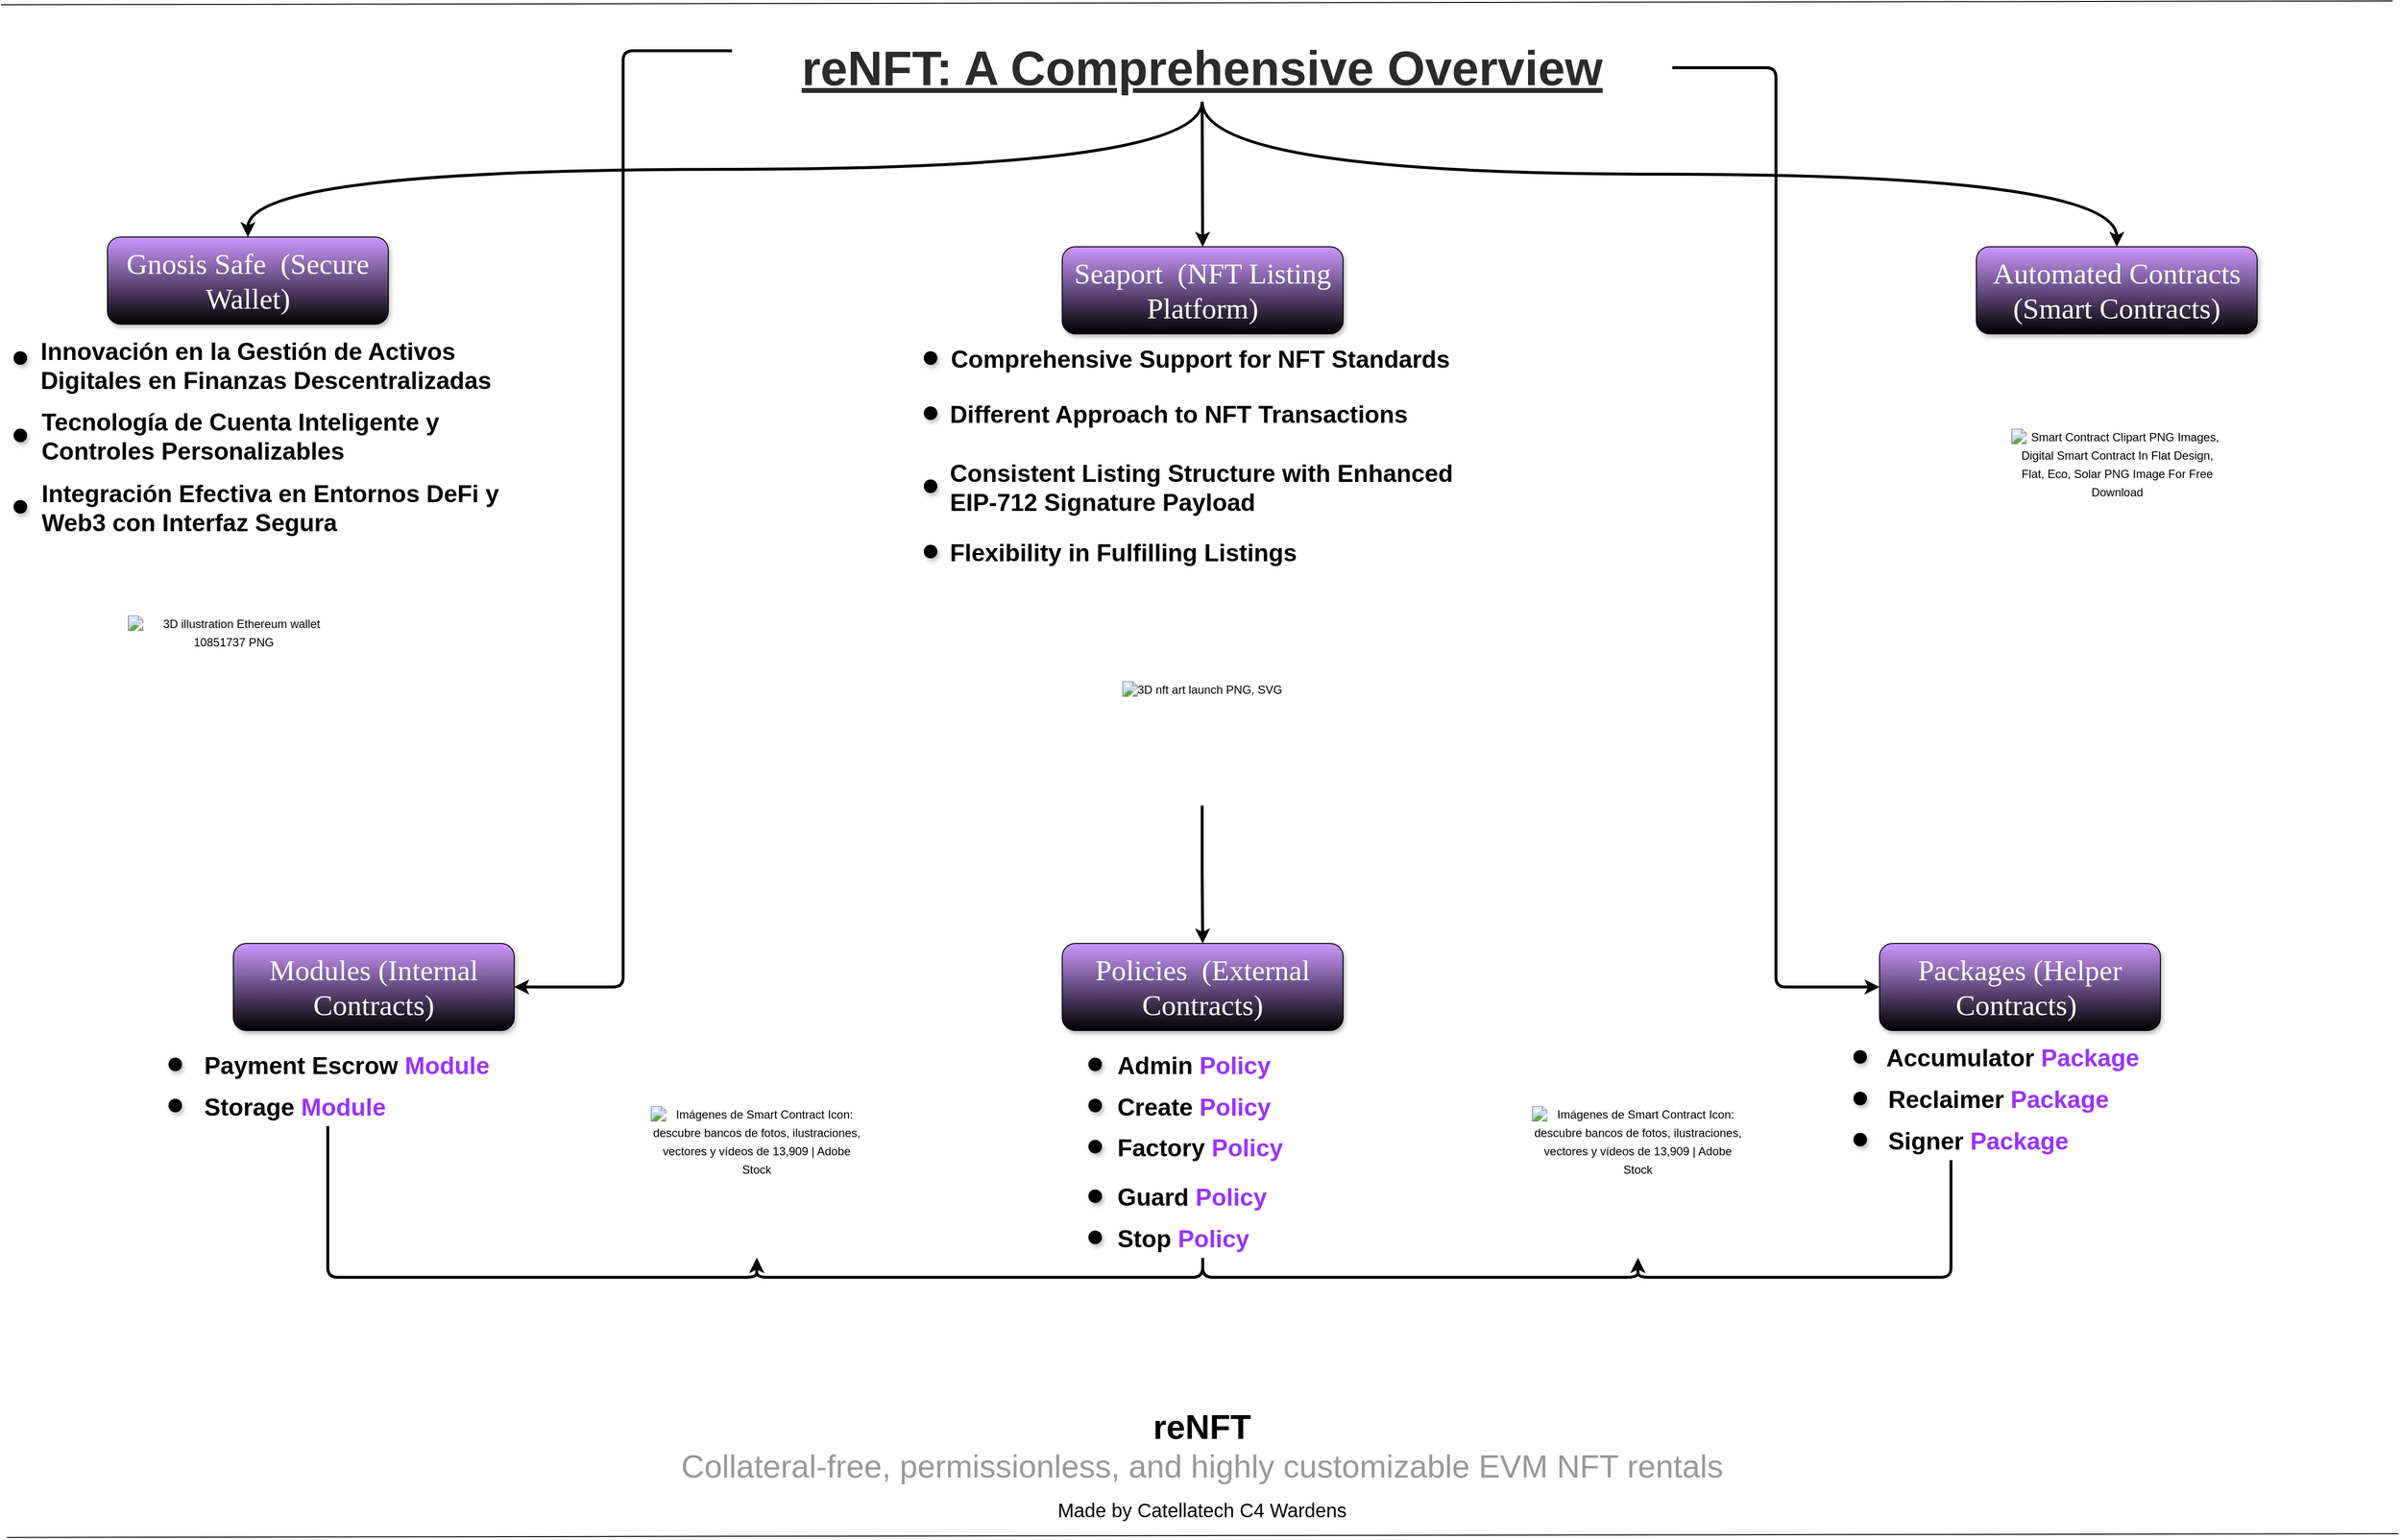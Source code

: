 <mxfile version="22.1.18" type="github">
  <diagram name="Página-1" id="T51k41MZGoIPOJ7VWiH2">
    <mxGraphModel dx="2647" dy="1447" grid="1" gridSize="10" guides="1" tooltips="1" connect="1" arrows="1" fold="1" page="1" pageScale="1" pageWidth="827" pageHeight="1169" math="0" shadow="0">
      <root>
        <mxCell id="0" />
        <mxCell id="1" parent="0" />
        <mxCell id="WbwlSFrgMBep1RVpoRQw-46" style="edgeStyle=orthogonalEdgeStyle;orthogonalLoop=1;jettySize=auto;html=1;exitX=0.5;exitY=1;exitDx=0;exitDy=0;entryX=0.5;entryY=0;entryDx=0;entryDy=0;strokeWidth=3;curved=1;" edge="1" parent="1" source="WbwlSFrgMBep1RVpoRQw-51" target="WbwlSFrgMBep1RVpoRQw-58">
          <mxGeometry relative="1" as="geometry">
            <Array as="points">
              <mxPoint x="1241" y="230" />
              <mxPoint x="255" y="230" />
            </Array>
          </mxGeometry>
        </mxCell>
        <mxCell id="WbwlSFrgMBep1RVpoRQw-47" style="edgeStyle=orthogonalEdgeStyle;shape=connector;curved=1;rounded=1;orthogonalLoop=1;jettySize=auto;html=1;exitX=0.5;exitY=1;exitDx=0;exitDy=0;entryX=0.5;entryY=0;entryDx=0;entryDy=0;labelBackgroundColor=default;strokeColor=default;strokeWidth=3;align=center;verticalAlign=middle;fontFamily=Helvetica;fontSize=11;fontColor=default;endArrow=classic;" edge="1" parent="1" source="WbwlSFrgMBep1RVpoRQw-51" target="WbwlSFrgMBep1RVpoRQw-59">
          <mxGeometry relative="1" as="geometry" />
        </mxCell>
        <mxCell id="WbwlSFrgMBep1RVpoRQw-48" style="edgeStyle=orthogonalEdgeStyle;shape=connector;curved=1;rounded=1;orthogonalLoop=1;jettySize=auto;html=1;exitX=0.5;exitY=1;exitDx=0;exitDy=0;entryX=0.5;entryY=0;entryDx=0;entryDy=0;labelBackgroundColor=default;strokeColor=default;strokeWidth=3;align=center;verticalAlign=middle;fontFamily=Helvetica;fontSize=11;fontColor=default;endArrow=classic;" edge="1" parent="1" source="WbwlSFrgMBep1RVpoRQw-51" target="WbwlSFrgMBep1RVpoRQw-60">
          <mxGeometry relative="1" as="geometry" />
        </mxCell>
        <mxCell id="WbwlSFrgMBep1RVpoRQw-200" style="edgeStyle=orthogonalEdgeStyle;rounded=1;orthogonalLoop=1;jettySize=auto;html=1;exitX=0;exitY=0.25;exitDx=0;exitDy=0;entryX=1;entryY=0.5;entryDx=0;entryDy=0;curved=0;strokeWidth=3;" edge="1" parent="1" source="WbwlSFrgMBep1RVpoRQw-51" target="WbwlSFrgMBep1RVpoRQw-63">
          <mxGeometry relative="1" as="geometry" />
        </mxCell>
        <mxCell id="WbwlSFrgMBep1RVpoRQw-201" style="edgeStyle=orthogonalEdgeStyle;rounded=1;orthogonalLoop=1;jettySize=auto;html=1;exitX=1;exitY=0.5;exitDx=0;exitDy=0;entryX=0;entryY=0.5;entryDx=0;entryDy=0;strokeWidth=3;" edge="1" parent="1" source="WbwlSFrgMBep1RVpoRQw-51" target="WbwlSFrgMBep1RVpoRQw-62">
          <mxGeometry relative="1" as="geometry" />
        </mxCell>
        <mxCell id="WbwlSFrgMBep1RVpoRQw-51" value="&lt;font style=&quot;&quot;&gt;&lt;font size=&quot;1&quot; style=&quot;&quot;&gt;&lt;b style=&quot;&quot;&gt;&lt;u style=&quot;font-size: 50px;&quot;&gt;reNFT: A Comprehensive Overview&lt;/u&gt;&lt;/b&gt;&lt;/font&gt;&lt;br&gt;&lt;/font&gt;" style="text;html=1;strokeColor=none;fillColor=none;align=center;verticalAlign=middle;whiteSpace=wrap;rounded=0;fontColor=#2B2B2B;" vertex="1" parent="1">
          <mxGeometry x="755" y="90" width="971" height="70" as="geometry" />
        </mxCell>
        <mxCell id="WbwlSFrgMBep1RVpoRQw-54" value="" style="endArrow=none;html=1;rounded=0;" edge="1" parent="1">
          <mxGeometry relative="1" as="geometry">
            <mxPoint y="59.87" as="sourcePoint" />
            <mxPoint x="2470" y="56" as="targetPoint" />
          </mxGeometry>
        </mxCell>
        <mxCell id="WbwlSFrgMBep1RVpoRQw-55" value="" style="resizable=0;html=1;whiteSpace=wrap;align=right;verticalAlign=bottom;" connectable="0" vertex="1" parent="WbwlSFrgMBep1RVpoRQw-54">
          <mxGeometry x="1" relative="1" as="geometry" />
        </mxCell>
        <mxCell id="WbwlSFrgMBep1RVpoRQw-56" value="" style="endArrow=none;html=1;rounded=0;" edge="1" parent="1">
          <mxGeometry relative="1" as="geometry">
            <mxPoint x="6" y="1643.87" as="sourcePoint" />
            <mxPoint x="2476" y="1640" as="targetPoint" />
          </mxGeometry>
        </mxCell>
        <mxCell id="WbwlSFrgMBep1RVpoRQw-57" value="" style="resizable=0;html=1;whiteSpace=wrap;align=right;verticalAlign=bottom;" connectable="0" vertex="1" parent="WbwlSFrgMBep1RVpoRQw-56">
          <mxGeometry x="1" relative="1" as="geometry" />
        </mxCell>
        <mxCell id="WbwlSFrgMBep1RVpoRQw-58" value="&lt;div style=&quot;&quot;&gt;&lt;font style=&quot;font-size: 30px;&quot; face=&quot;Tahoma&quot; color=&quot;#ffffff&quot;&gt;Gnosis Safe&amp;nbsp; (Secure Wallet)&lt;/font&gt;&lt;br&gt;&lt;/div&gt;" style="rounded=1;whiteSpace=wrap;html=1;fontFamily=Helvetica;fontSize=11;fillColor=#CC99FF;align=center;strokeWidth=1;strokeColor=default;gradientColor=#000000;glass=0;shadow=1;" vertex="1" parent="1">
          <mxGeometry x="110" y="300" width="290" height="90" as="geometry" />
        </mxCell>
        <mxCell id="WbwlSFrgMBep1RVpoRQw-59" value="&lt;div style=&quot;&quot;&gt;&lt;font style=&quot;font-size: 30px;&quot; face=&quot;Tahoma&quot; color=&quot;#ffffff&quot;&gt;Seaport&amp;nbsp; (NFT Listing Platform)&lt;/font&gt;&lt;br&gt;&lt;/div&gt;" style="rounded=1;whiteSpace=wrap;html=1;fontFamily=Helvetica;fontSize=11;fillColor=#CC99FF;align=center;strokeWidth=1;strokeColor=default;gradientColor=#000000;glass=0;shadow=1;" vertex="1" parent="1">
          <mxGeometry x="1096" y="310" width="290" height="90" as="geometry" />
        </mxCell>
        <mxCell id="WbwlSFrgMBep1RVpoRQw-60" value="&lt;div style=&quot;font-size: 30px;&quot;&gt;&lt;font color=&quot;#ffffff&quot; face=&quot;Tahoma&quot;&gt;Automated Contracts&lt;span style=&quot;text-align: left;&quot;&gt;&lt;br&gt;&lt;/span&gt;&lt;span style=&quot;text-align: left;&quot;&gt;(Smart Contracts) &lt;/span&gt;&lt;/font&gt;&lt;br&gt;&lt;/div&gt;" style="rounded=1;whiteSpace=wrap;html=1;fontFamily=Helvetica;fontSize=11;fillColor=#CC99FF;align=center;strokeWidth=1;strokeColor=default;gradientColor=#000000;glass=0;shadow=1;" vertex="1" parent="1">
          <mxGeometry x="2040" y="310" width="290" height="90" as="geometry" />
        </mxCell>
        <mxCell id="WbwlSFrgMBep1RVpoRQw-61" value="&lt;div style=&quot;&quot;&gt;&lt;span style=&quot;border-color: var(--border-color); text-align: left;&quot;&gt;&lt;font color=&quot;#ffffff&quot; face=&quot;Tahoma&quot; style=&quot;font-size: 30px;&quot;&gt;Policies&amp;nbsp; (External Contracts)&lt;/font&gt;&lt;/span&gt;&lt;br&gt;&lt;/div&gt;" style="rounded=1;whiteSpace=wrap;html=1;fontFamily=Helvetica;fontSize=11;fillColor=#CC99FF;align=center;strokeWidth=1;strokeColor=default;gradientColor=#000000;glass=0;shadow=1;" vertex="1" parent="1">
          <mxGeometry x="1096" y="1030" width="290" height="90" as="geometry" />
        </mxCell>
        <mxCell id="WbwlSFrgMBep1RVpoRQw-62" value="&lt;div style=&quot;&quot;&gt;&lt;font style=&quot;font-size: 30px;&quot; face=&quot;Tahoma&quot; color=&quot;#ffffff&quot;&gt;Packages (Helper Contracts)&amp;nbsp;&lt;/font&gt;&lt;br&gt;&lt;/div&gt;" style="rounded=1;whiteSpace=wrap;html=1;fontFamily=Helvetica;fontSize=11;fillColor=#CC99FF;align=center;strokeWidth=1;strokeColor=default;gradientColor=#000000;glass=0;shadow=1;" vertex="1" parent="1">
          <mxGeometry x="1940" y="1030" width="290" height="90" as="geometry" />
        </mxCell>
        <mxCell id="WbwlSFrgMBep1RVpoRQw-63" value="&lt;div style=&quot;&quot;&gt;&lt;font style=&quot;font-size: 30px;&quot; face=&quot;Tahoma&quot; color=&quot;#ffffff&quot;&gt;Modules (Internal Contracts)&lt;/font&gt;&lt;br&gt;&lt;/div&gt;" style="rounded=1;whiteSpace=wrap;html=1;fontFamily=Helvetica;fontSize=11;fillColor=#CC99FF;align=center;strokeWidth=1;strokeColor=default;gradientColor=#000000;glass=0;shadow=1;" vertex="1" parent="1">
          <mxGeometry x="240" y="1030" width="290" height="90" as="geometry" />
        </mxCell>
        <mxCell id="WbwlSFrgMBep1RVpoRQw-64" value="&lt;div style=&quot;text-align: left;&quot;&gt;&lt;b style=&quot;font-size: 25px; background-color: initial;&quot;&gt;Innovación en la Gestión de Activos Digitales en Finanzas Descentralizadas&lt;/b&gt;&lt;/div&gt;" style="text;html=1;strokeColor=none;fillColor=none;align=center;verticalAlign=middle;whiteSpace=wrap;rounded=0;fontSize=11;fontFamily=Helvetica;fontColor=default;" vertex="1" parent="1">
          <mxGeometry x="40" y="407" width="525" height="50" as="geometry" />
        </mxCell>
        <mxCell id="WbwlSFrgMBep1RVpoRQw-65" value="" style="shape=waypoint;sketch=0;fillStyle=solid;size=6;pointerEvents=1;points=[];fillColor=none;resizable=0;rotatable=0;perimeter=centerPerimeter;snapToPoint=1;rounded=1;shadow=1;glass=0;strokeColor=default;strokeWidth=5;align=center;verticalAlign=middle;fontFamily=Helvetica;fontSize=11;fontColor=default;html=1;" vertex="1" parent="1">
          <mxGeometry x="10" y="415" width="20" height="20" as="geometry" />
        </mxCell>
        <mxCell id="WbwlSFrgMBep1RVpoRQw-66" value="" style="shape=waypoint;sketch=0;fillStyle=solid;size=6;pointerEvents=1;points=[];fillColor=none;resizable=0;rotatable=0;perimeter=centerPerimeter;snapToPoint=1;rounded=1;shadow=1;glass=0;strokeColor=default;strokeWidth=5;align=center;verticalAlign=middle;fontFamily=Helvetica;fontSize=11;fontColor=default;html=1;" vertex="1" parent="1">
          <mxGeometry x="10" y="495" width="20" height="20" as="geometry" />
        </mxCell>
        <mxCell id="WbwlSFrgMBep1RVpoRQw-67" value="" style="shape=waypoint;sketch=0;fillStyle=solid;size=6;pointerEvents=1;points=[];fillColor=none;resizable=0;rotatable=0;perimeter=centerPerimeter;snapToPoint=1;rounded=1;shadow=1;glass=0;strokeColor=default;strokeWidth=5;align=center;verticalAlign=middle;fontFamily=Helvetica;fontSize=11;fontColor=default;html=1;" vertex="1" parent="1">
          <mxGeometry x="10" y="568.75" width="20" height="20" as="geometry" />
        </mxCell>
        <mxCell id="WbwlSFrgMBep1RVpoRQw-68" value="&lt;div style=&quot;&quot;&gt;&lt;font style=&quot;font-size: 25px;&quot;&gt;&lt;b&gt;Tecnología de Cuenta Inteligente y Controles Personalizables&lt;/b&gt;&lt;/font&gt;&lt;br&gt;&lt;/div&gt;" style="text;html=1;strokeColor=none;fillColor=none;align=left;verticalAlign=middle;whiteSpace=wrap;rounded=0;fontSize=11;fontFamily=Helvetica;fontColor=default;" vertex="1" parent="1">
          <mxGeometry x="40" y="480" width="525" height="50" as="geometry" />
        </mxCell>
        <mxCell id="WbwlSFrgMBep1RVpoRQw-69" value="&lt;div style=&quot;&quot;&gt;&lt;div style=&quot;line-height: 19px;&quot;&gt;&lt;img alt=&quot;3D illustration Ethereum wallet 10851737 PNG&quot; src=&quot;https://encrypted-tbn0.gstatic.com/images?q=tbn:ANd9GcQn6X7U2fUekvk4ghI_S3LLGMRdbtXGZBnZSg&amp;amp;usqp=CAU&quot;&gt;&lt;br&gt;&lt;/div&gt;&lt;/div&gt;" style="text;html=1;strokeColor=none;fillColor=none;align=center;verticalAlign=middle;whiteSpace=wrap;rounded=0;" vertex="1" parent="1">
          <mxGeometry x="130" y="588.75" width="221" height="240" as="geometry" />
        </mxCell>
        <mxCell id="WbwlSFrgMBep1RVpoRQw-70" value="&lt;div style=&quot;&quot;&gt;&lt;font style=&quot;font-size: 25px;&quot;&gt;&lt;b&gt;Integración Efectiva en Entornos DeFi y Web3 con Interfaz Segura&lt;/b&gt;&lt;/font&gt;&lt;br&gt;&lt;/div&gt;" style="text;html=1;strokeColor=none;fillColor=none;align=left;verticalAlign=middle;whiteSpace=wrap;rounded=0;fontSize=11;fontFamily=Helvetica;fontColor=default;" vertex="1" parent="1">
          <mxGeometry x="40" y="542.5" width="530" height="72.5" as="geometry" />
        </mxCell>
        <mxCell id="WbwlSFrgMBep1RVpoRQw-71" value="" style="shape=waypoint;sketch=0;fillStyle=solid;size=6;pointerEvents=1;points=[];fillColor=none;resizable=0;rotatable=0;perimeter=centerPerimeter;snapToPoint=1;rounded=1;shadow=1;glass=0;strokeColor=default;strokeWidth=5;align=center;verticalAlign=middle;fontFamily=Helvetica;fontSize=11;fontColor=default;html=1;" vertex="1" parent="1">
          <mxGeometry x="950" y="415" width="20" height="20" as="geometry" />
        </mxCell>
        <mxCell id="WbwlSFrgMBep1RVpoRQw-72" value="" style="shape=waypoint;sketch=0;fillStyle=solid;size=6;pointerEvents=1;points=[];fillColor=none;resizable=0;rotatable=0;perimeter=centerPerimeter;snapToPoint=1;rounded=1;shadow=1;glass=0;strokeColor=default;strokeWidth=5;align=center;verticalAlign=middle;fontFamily=Helvetica;fontSize=11;fontColor=default;html=1;" vertex="1" parent="1">
          <mxGeometry x="950" y="472" width="20" height="20" as="geometry" />
        </mxCell>
        <mxCell id="WbwlSFrgMBep1RVpoRQw-73" value="" style="shape=waypoint;sketch=0;fillStyle=solid;size=6;pointerEvents=1;points=[];fillColor=none;resizable=0;rotatable=0;perimeter=centerPerimeter;snapToPoint=1;rounded=1;shadow=1;glass=0;strokeColor=default;strokeWidth=5;align=center;verticalAlign=middle;fontFamily=Helvetica;fontSize=11;fontColor=default;html=1;" vertex="1" parent="1">
          <mxGeometry x="950" y="547.5" width="20" height="20" as="geometry" />
        </mxCell>
        <mxCell id="WbwlSFrgMBep1RVpoRQw-74" value="" style="shape=waypoint;sketch=0;fillStyle=solid;size=6;pointerEvents=1;points=[];fillColor=none;resizable=0;rotatable=0;perimeter=centerPerimeter;snapToPoint=1;rounded=1;shadow=1;glass=0;strokeColor=default;strokeWidth=5;align=center;verticalAlign=middle;fontFamily=Helvetica;fontSize=11;fontColor=default;html=1;" vertex="1" parent="1">
          <mxGeometry x="950" y="615" width="20" height="20" as="geometry" />
        </mxCell>
        <mxCell id="WbwlSFrgMBep1RVpoRQw-75" value="&lt;b&gt;&lt;font style=&quot;font-size: 25px;&quot;&gt;Comprehensive Support for NFT Standards&lt;/font&gt;&lt;/b&gt;" style="text;html=1;strokeColor=none;fillColor=none;align=left;verticalAlign=middle;whiteSpace=wrap;rounded=0;fontSize=11;fontFamily=Helvetica;fontColor=default;" vertex="1" parent="1">
          <mxGeometry x="978.5" y="400" width="525" height="50" as="geometry" />
        </mxCell>
        <mxCell id="WbwlSFrgMBep1RVpoRQw-76" value="&lt;font style=&quot;font-size: 25px;&quot;&gt;&lt;b&gt;Different Approach to NFT Transactions&lt;/b&gt;&lt;/font&gt;" style="text;html=1;strokeColor=none;fillColor=none;align=left;verticalAlign=middle;whiteSpace=wrap;rounded=0;fontSize=11;fontFamily=Helvetica;fontColor=default;" vertex="1" parent="1">
          <mxGeometry x="978" y="457" width="525" height="50" as="geometry" />
        </mxCell>
        <mxCell id="WbwlSFrgMBep1RVpoRQw-77" value="&lt;b&gt;&lt;font style=&quot;font-size: 25px;&quot;&gt;Consistent Listing Structure with Enhanced EIP-712 Signature Payload&lt;/font&gt;&lt;/b&gt;" style="text;html=1;strokeColor=none;fillColor=none;align=left;verticalAlign=middle;whiteSpace=wrap;rounded=0;fontSize=11;fontFamily=Helvetica;fontColor=default;" vertex="1" parent="1">
          <mxGeometry x="978" y="532.5" width="525" height="50" as="geometry" />
        </mxCell>
        <mxCell id="WbwlSFrgMBep1RVpoRQw-78" style="edgeStyle=orthogonalEdgeStyle;shape=connector;rounded=0;orthogonalLoop=1;jettySize=auto;html=1;exitX=0.5;exitY=1;exitDx=0;exitDy=0;entryX=0.5;entryY=0;entryDx=0;entryDy=0;labelBackgroundColor=default;strokeColor=default;strokeWidth=3;align=center;verticalAlign=middle;fontFamily=Helvetica;fontSize=11;fontColor=default;endArrow=classic;" edge="1" parent="1" source="WbwlSFrgMBep1RVpoRQw-79" target="WbwlSFrgMBep1RVpoRQw-61">
          <mxGeometry relative="1" as="geometry" />
        </mxCell>
        <mxCell id="WbwlSFrgMBep1RVpoRQw-79" value="&lt;div style=&quot;&quot;&gt;&lt;div style=&quot;line-height: 19px;&quot;&gt;&lt;img alt=&quot;3D nft art launch PNG, SVG&quot; src=&quot;https://encrypted-tbn0.gstatic.com/images?q=tbn:ANd9GcRn-ncWvFXmiXZ5styPY0xUwzbu82shSV081w&amp;amp;usqp=CAU&quot;&gt;&lt;br&gt;&lt;/div&gt;&lt;/div&gt;" style="text;html=1;strokeColor=none;fillColor=none;align=center;verticalAlign=middle;whiteSpace=wrap;rounded=0;" vertex="1" parent="1">
          <mxGeometry x="1130" y="647.5" width="221" height="240" as="geometry" />
        </mxCell>
        <mxCell id="WbwlSFrgMBep1RVpoRQw-80" value="&lt;b&gt;&lt;font style=&quot;font-size: 25px;&quot;&gt;Flexibility in Fulfilling Listings&lt;/font&gt;&lt;/b&gt;" style="text;html=1;strokeColor=none;fillColor=none;align=left;verticalAlign=middle;whiteSpace=wrap;rounded=0;fontSize=11;fontFamily=Helvetica;fontColor=default;" vertex="1" parent="1">
          <mxGeometry x="978" y="600" width="525" height="50" as="geometry" />
        </mxCell>
        <mxCell id="WbwlSFrgMBep1RVpoRQw-85" value="&lt;div style=&quot;&quot;&gt;&lt;div style=&quot;line-height: 19px;&quot;&gt;&lt;img alt=&quot;Smart Contract Clipart PNG Images, Digital Smart Contract In Flat Design,  Flat, Eco, Solar PNG Image For Free Download&quot; src=&quot;https://encrypted-tbn0.gstatic.com/images?q=tbn:ANd9GcR65o0BaacxVA8BczkT9Z9HTfWce2h6n9jLdDcgcIjETOwzPluj2E5ZezdFARRaqru8GIA&amp;amp;usqp=CAU&quot;&gt;&lt;br&gt;&lt;/div&gt;&lt;/div&gt;" style="text;html=1;strokeColor=none;fillColor=none;align=center;verticalAlign=middle;whiteSpace=wrap;rounded=0;" vertex="1" parent="1">
          <mxGeometry x="2074.5" y="415" width="221" height="240" as="geometry" />
        </mxCell>
        <mxCell id="WbwlSFrgMBep1RVpoRQw-91" value="&lt;div style=&quot;&quot;&gt;&lt;div style=&quot;line-height: 19px;&quot;&gt;&lt;img alt=&quot;Imágenes de Smart Contract Icon: descubre bancos de fotos, ilustraciones,  vectores y vídeos de 13,909 | Adobe Stock&quot; src=&quot;https://encrypted-tbn0.gstatic.com/images?q=tbn:ANd9GcTvEzhXLrvOiLoddyU_d-CTYgzG47nL2HXWgOddYIFZYORrY4v956HRCjWUjBbUPvUUFbY&amp;amp;usqp=CAU&quot;&gt;&lt;br&gt;&lt;/div&gt;&lt;/div&gt;" style="text;html=1;strokeColor=none;fillColor=none;align=center;verticalAlign=middle;whiteSpace=wrap;rounded=0;" vertex="1" parent="1">
          <mxGeometry x="670" y="1115" width="221" height="240" as="geometry" />
        </mxCell>
        <mxCell id="WbwlSFrgMBep1RVpoRQw-107" value="&lt;font style=&quot;font-size: 35px;&quot;&gt;&lt;br&gt;&lt;/font&gt;&lt;h1 style=&quot;background-image: none; background-position: initial; background-size: initial; background-repeat: initial; background-attachment: initial; background-origin: initial; background-clip: initial; border: none; box-sizing: border-box; font-style: normal; margin: 0.25em 0px 0.25rem; padding: 0px; vertical-align: baseline; font-family: &amp;quot;Satoshi Variable&amp;quot;, sans-serif; font-weight: 700; line-height: 100%; font-variant-ligatures: normal; font-variant-caps: normal; letter-spacing: normal; orphans: 2; text-indent: 0px; text-transform: none; widows: 2; word-spacing: 0px; -webkit-text-stroke-width: 0px; text-decoration-thickness: initial; text-decoration-style: initial; text-decoration-color: initial; font-size: 35px;&quot; class=&quot;type__headline__xs&quot;&gt;reNFT&lt;/h1&gt;&lt;div style=&quot;font-size: 33px;&quot;&gt;&lt;font color=&quot;#999999&quot; style=&quot;font-size: 33px;&quot;&gt;Collateral-free, permissionless, and highly customizable EVM NFT rentals&lt;br&gt;&lt;/font&gt;&lt;/div&gt;&lt;font style=&quot;font-size: 33px;&quot;&gt;&lt;br&gt;&lt;/font&gt;" style="text;html=1;strokeColor=none;fillColor=none;align=center;verticalAlign=middle;whiteSpace=wrap;rounded=0;fontSize=11;fontFamily=Helvetica;fontColor=default;" vertex="1" parent="1">
          <mxGeometry x="683" y="1500" width="1115" height="90" as="geometry" />
        </mxCell>
        <mxCell id="WbwlSFrgMBep1RVpoRQw-108" value="&lt;font style=&quot;font-size: 20px;&quot;&gt;Made by Catellatech C4 Wardens&lt;/font&gt;" style="text;html=1;strokeColor=none;fillColor=none;align=center;verticalAlign=middle;whiteSpace=wrap;rounded=0;" vertex="1" parent="1">
          <mxGeometry x="1083.25" y="1590" width="314.5" height="50" as="geometry" />
        </mxCell>
        <mxCell id="WbwlSFrgMBep1RVpoRQw-172" value="" style="shape=waypoint;sketch=0;fillStyle=solid;size=6;pointerEvents=1;points=[];fillColor=none;resizable=0;rotatable=0;perimeter=centerPerimeter;snapToPoint=1;rounded=1;shadow=1;glass=0;strokeColor=default;strokeWidth=5;align=center;verticalAlign=middle;fontFamily=Helvetica;fontSize=11;fontColor=default;html=1;" vertex="1" parent="1">
          <mxGeometry x="170" y="1145" width="20" height="20" as="geometry" />
        </mxCell>
        <mxCell id="WbwlSFrgMBep1RVpoRQw-173" value="&lt;div style=&quot;&quot;&gt;&lt;b&gt;&lt;font style=&quot;font-size: 25px;&quot;&gt;Payment Escrow &lt;font color=&quot;#9933ff&quot;&gt;Module&lt;/font&gt;&lt;/font&gt;&lt;/b&gt;&lt;br&gt;&lt;/div&gt;" style="text;html=1;strokeColor=none;fillColor=none;align=left;verticalAlign=middle;whiteSpace=wrap;rounded=0;fontSize=11;fontFamily=Helvetica;fontColor=default;" vertex="1" parent="1">
          <mxGeometry x="207.5" y="1133.75" width="315" height="42.5" as="geometry" />
        </mxCell>
        <mxCell id="WbwlSFrgMBep1RVpoRQw-174" value="" style="shape=waypoint;sketch=0;fillStyle=solid;size=6;pointerEvents=1;points=[];fillColor=none;resizable=0;rotatable=0;perimeter=centerPerimeter;snapToPoint=1;rounded=1;shadow=1;glass=0;strokeColor=default;strokeWidth=5;align=center;verticalAlign=middle;fontFamily=Helvetica;fontSize=11;fontColor=default;html=1;" vertex="1" parent="1">
          <mxGeometry x="170" y="1187.5" width="20" height="20" as="geometry" />
        </mxCell>
        <mxCell id="WbwlSFrgMBep1RVpoRQw-193" style="edgeStyle=orthogonalEdgeStyle;rounded=1;orthogonalLoop=1;jettySize=auto;html=1;exitX=0.5;exitY=1;exitDx=0;exitDy=0;strokeWidth=3;entryX=0.5;entryY=1;entryDx=0;entryDy=0;" edge="1" parent="1" source="WbwlSFrgMBep1RVpoRQw-175" target="WbwlSFrgMBep1RVpoRQw-91">
          <mxGeometry relative="1" as="geometry">
            <mxPoint x="630" y="1390" as="targetPoint" />
          </mxGeometry>
        </mxCell>
        <mxCell id="WbwlSFrgMBep1RVpoRQw-175" value="&lt;div style=&quot;&quot;&gt;&lt;b&gt;&lt;font style=&quot;font-size: 25px;&quot;&gt;Storage &lt;font color=&quot;#9933ff&quot;&gt;Module&lt;/font&gt;&lt;/font&gt;&lt;/b&gt;&lt;br&gt;&lt;/div&gt;" style="text;html=1;strokeColor=none;fillColor=none;align=left;verticalAlign=middle;whiteSpace=wrap;rounded=0;fontSize=11;fontFamily=Helvetica;fontColor=default;" vertex="1" parent="1">
          <mxGeometry x="207.5" y="1176.25" width="260" height="42.5" as="geometry" />
        </mxCell>
        <mxCell id="WbwlSFrgMBep1RVpoRQw-176" value="" style="shape=waypoint;sketch=0;fillStyle=solid;size=6;pointerEvents=1;points=[];fillColor=none;resizable=0;rotatable=0;perimeter=centerPerimeter;snapToPoint=1;rounded=1;shadow=1;glass=0;strokeColor=default;strokeWidth=5;align=center;verticalAlign=middle;fontFamily=Helvetica;fontSize=11;fontColor=default;html=1;" vertex="1" parent="1">
          <mxGeometry x="1120" y="1145" width="20" height="20" as="geometry" />
        </mxCell>
        <mxCell id="WbwlSFrgMBep1RVpoRQw-178" value="&lt;div style=&quot;&quot;&gt;&lt;font style=&quot;font-size: 25px;&quot;&gt;&lt;b&gt;Admin &lt;font color=&quot;#9933ff&quot;&gt;Policy&lt;/font&gt;&amp;nbsp;&lt;/b&gt;&lt;/font&gt;&lt;br&gt;&lt;/div&gt;" style="text;html=1;strokeColor=none;fillColor=none;align=left;verticalAlign=middle;whiteSpace=wrap;rounded=0;fontSize=11;fontFamily=Helvetica;fontColor=default;" vertex="1" parent="1">
          <mxGeometry x="1151" y="1133.75" width="180" height="42.5" as="geometry" />
        </mxCell>
        <mxCell id="WbwlSFrgMBep1RVpoRQw-179" value="&lt;div style=&quot;&quot;&gt;&lt;font style=&quot;font-size: 25px;&quot;&gt;&lt;b&gt;Create&amp;nbsp;&lt;font color=&quot;#9933ff&quot;&gt;Policy&lt;/font&gt;&amp;nbsp;&lt;/b&gt;&lt;/font&gt;&lt;br&gt;&lt;/div&gt;" style="text;html=1;strokeColor=none;fillColor=none;align=left;verticalAlign=middle;whiteSpace=wrap;rounded=0;fontSize=11;fontFamily=Helvetica;fontColor=default;" vertex="1" parent="1">
          <mxGeometry x="1151" y="1176.25" width="180" height="42.5" as="geometry" />
        </mxCell>
        <mxCell id="WbwlSFrgMBep1RVpoRQw-180" value="&lt;div style=&quot;&quot;&gt;&lt;font style=&quot;font-size: 25px;&quot;&gt;&lt;b&gt;Factory&amp;nbsp;&lt;font color=&quot;#9933ff&quot;&gt;Policy&lt;/font&gt;&amp;nbsp;&lt;/b&gt;&lt;/font&gt;&lt;br&gt;&lt;/div&gt;" style="text;html=1;strokeColor=none;fillColor=none;align=left;verticalAlign=middle;whiteSpace=wrap;rounded=0;fontSize=11;fontFamily=Helvetica;fontColor=default;" vertex="1" parent="1">
          <mxGeometry x="1151" y="1218.75" width="180" height="42.5" as="geometry" />
        </mxCell>
        <mxCell id="WbwlSFrgMBep1RVpoRQw-181" value="&lt;div style=&quot;&quot;&gt;&lt;font style=&quot;font-size: 25px;&quot;&gt;&lt;b&gt;Guard&amp;nbsp;&lt;font color=&quot;#9933ff&quot;&gt;Policy&lt;/font&gt;&amp;nbsp;&lt;/b&gt;&lt;/font&gt;&lt;br&gt;&lt;/div&gt;" style="text;html=1;strokeColor=none;fillColor=none;align=left;verticalAlign=middle;whiteSpace=wrap;rounded=0;fontSize=11;fontFamily=Helvetica;fontColor=default;" vertex="1" parent="1">
          <mxGeometry x="1151" y="1270" width="180" height="42.5" as="geometry" />
        </mxCell>
        <mxCell id="WbwlSFrgMBep1RVpoRQw-195" style="edgeStyle=orthogonalEdgeStyle;rounded=1;orthogonalLoop=1;jettySize=auto;html=1;exitX=0.5;exitY=1;exitDx=0;exitDy=0;entryX=0.5;entryY=1;entryDx=0;entryDy=0;strokeWidth=3;" edge="1" parent="1" source="WbwlSFrgMBep1RVpoRQw-182" target="WbwlSFrgMBep1RVpoRQw-91">
          <mxGeometry relative="1" as="geometry" />
        </mxCell>
        <mxCell id="WbwlSFrgMBep1RVpoRQw-197" style="edgeStyle=orthogonalEdgeStyle;rounded=1;orthogonalLoop=1;jettySize=auto;html=1;exitX=0.5;exitY=1;exitDx=0;exitDy=0;entryX=0.5;entryY=1;entryDx=0;entryDy=0;strokeWidth=3;" edge="1" parent="1" source="WbwlSFrgMBep1RVpoRQw-182" target="WbwlSFrgMBep1RVpoRQw-196">
          <mxGeometry relative="1" as="geometry" />
        </mxCell>
        <mxCell id="WbwlSFrgMBep1RVpoRQw-182" value="&lt;div style=&quot;&quot;&gt;&lt;font style=&quot;font-size: 25px;&quot;&gt;&lt;b&gt;Stop&amp;nbsp;&lt;font color=&quot;#9933ff&quot;&gt;Policy&lt;/font&gt;&amp;nbsp;&lt;/b&gt;&lt;/font&gt;&lt;br&gt;&lt;/div&gt;" style="text;html=1;strokeColor=none;fillColor=none;align=left;verticalAlign=middle;whiteSpace=wrap;rounded=0;fontSize=11;fontFamily=Helvetica;fontColor=default;" vertex="1" parent="1">
          <mxGeometry x="1151" y="1312.5" width="180" height="42.5" as="geometry" />
        </mxCell>
        <mxCell id="WbwlSFrgMBep1RVpoRQw-183" value="" style="shape=waypoint;sketch=0;fillStyle=solid;size=6;pointerEvents=1;points=[];fillColor=none;resizable=0;rotatable=0;perimeter=centerPerimeter;snapToPoint=1;rounded=1;shadow=1;glass=0;strokeColor=default;strokeWidth=5;align=center;verticalAlign=middle;fontFamily=Helvetica;fontSize=11;fontColor=default;html=1;" vertex="1" parent="1">
          <mxGeometry x="1120" y="1187.5" width="20" height="20" as="geometry" />
        </mxCell>
        <mxCell id="WbwlSFrgMBep1RVpoRQw-184" value="" style="shape=waypoint;sketch=0;fillStyle=solid;size=6;pointerEvents=1;points=[];fillColor=none;resizable=0;rotatable=0;perimeter=centerPerimeter;snapToPoint=1;rounded=1;shadow=1;glass=0;strokeColor=default;strokeWidth=5;align=center;verticalAlign=middle;fontFamily=Helvetica;fontSize=11;fontColor=default;html=1;" vertex="1" parent="1">
          <mxGeometry x="1120" y="1230" width="20" height="20" as="geometry" />
        </mxCell>
        <mxCell id="WbwlSFrgMBep1RVpoRQw-185" value="" style="shape=waypoint;sketch=0;fillStyle=solid;size=6;pointerEvents=1;points=[];fillColor=none;resizable=0;rotatable=0;perimeter=centerPerimeter;snapToPoint=1;rounded=1;shadow=1;glass=0;strokeColor=default;strokeWidth=5;align=center;verticalAlign=middle;fontFamily=Helvetica;fontSize=11;fontColor=default;html=1;" vertex="1" parent="1">
          <mxGeometry x="1120" y="1281.25" width="20" height="20" as="geometry" />
        </mxCell>
        <mxCell id="WbwlSFrgMBep1RVpoRQw-186" value="" style="shape=waypoint;sketch=0;fillStyle=solid;size=6;pointerEvents=1;points=[];fillColor=none;resizable=0;rotatable=0;perimeter=centerPerimeter;snapToPoint=1;rounded=1;shadow=1;glass=0;strokeColor=default;strokeWidth=5;align=center;verticalAlign=middle;fontFamily=Helvetica;fontSize=11;fontColor=default;html=1;" vertex="1" parent="1">
          <mxGeometry x="1120" y="1323.75" width="20" height="20" as="geometry" />
        </mxCell>
        <mxCell id="WbwlSFrgMBep1RVpoRQw-187" value="&lt;div style=&quot;&quot;&gt;&lt;b&gt;&lt;font style=&quot;font-size: 25px;&quot;&gt;&amp;nbsp;Accumulator &lt;font color=&quot;#9933ff&quot;&gt;Package&lt;/font&gt;&amp;nbsp;&lt;/font&gt;&lt;/b&gt;&lt;br&gt;&lt;/div&gt;" style="text;html=1;strokeColor=none;fillColor=none;align=left;verticalAlign=middle;whiteSpace=wrap;rounded=0;fontSize=11;fontFamily=Helvetica;fontColor=default;" vertex="1" parent="1">
          <mxGeometry x="1937.5" y="1126" width="295" height="42.5" as="geometry" />
        </mxCell>
        <mxCell id="WbwlSFrgMBep1RVpoRQw-188" value="" style="shape=waypoint;sketch=0;fillStyle=solid;size=6;pointerEvents=1;points=[];fillColor=none;resizable=0;rotatable=0;perimeter=centerPerimeter;snapToPoint=1;rounded=1;shadow=1;glass=0;strokeColor=default;strokeWidth=5;align=center;verticalAlign=middle;fontFamily=Helvetica;fontSize=11;fontColor=default;html=1;" vertex="1" parent="1">
          <mxGeometry x="1910" y="1137.25" width="20" height="20" as="geometry" />
        </mxCell>
        <mxCell id="WbwlSFrgMBep1RVpoRQw-189" value="&lt;div style=&quot;&quot;&gt;&lt;b&gt;&lt;font style=&quot;font-size: 25px;&quot;&gt;&amp;nbsp;Reclaimer&amp;nbsp;&lt;font color=&quot;#9933ff&quot;&gt;Package&lt;/font&gt;&amp;nbsp;&lt;/font&gt;&lt;/b&gt;&lt;br&gt;&lt;/div&gt;" style="text;html=1;strokeColor=none;fillColor=none;align=left;verticalAlign=middle;whiteSpace=wrap;rounded=0;fontSize=11;fontFamily=Helvetica;fontColor=default;" vertex="1" parent="1">
          <mxGeometry x="1940" y="1169" width="295" height="42.5" as="geometry" />
        </mxCell>
        <mxCell id="WbwlSFrgMBep1RVpoRQw-199" style="edgeStyle=orthogonalEdgeStyle;rounded=1;orthogonalLoop=1;jettySize=auto;html=1;exitX=0.25;exitY=1;exitDx=0;exitDy=0;entryX=0.5;entryY=1;entryDx=0;entryDy=0;strokeWidth=3;" edge="1" parent="1" source="WbwlSFrgMBep1RVpoRQw-190" target="WbwlSFrgMBep1RVpoRQw-196">
          <mxGeometry relative="1" as="geometry" />
        </mxCell>
        <mxCell id="WbwlSFrgMBep1RVpoRQw-190" value="&lt;div style=&quot;&quot;&gt;&lt;b&gt;&lt;font style=&quot;font-size: 25px;&quot;&gt;&amp;nbsp;Signer&amp;nbsp;&lt;font color=&quot;#9933ff&quot;&gt;Package&lt;/font&gt;&amp;nbsp;&lt;/font&gt;&lt;/b&gt;&lt;br&gt;&lt;/div&gt;" style="text;html=1;strokeColor=none;fillColor=none;align=left;verticalAlign=middle;whiteSpace=wrap;rounded=0;fontSize=11;fontFamily=Helvetica;fontColor=default;" vertex="1" parent="1">
          <mxGeometry x="1940" y="1211.5" width="295" height="42.5" as="geometry" />
        </mxCell>
        <mxCell id="WbwlSFrgMBep1RVpoRQw-191" value="" style="shape=waypoint;sketch=0;fillStyle=solid;size=6;pointerEvents=1;points=[];fillColor=none;resizable=0;rotatable=0;perimeter=centerPerimeter;snapToPoint=1;rounded=1;shadow=1;glass=0;strokeColor=default;strokeWidth=5;align=center;verticalAlign=middle;fontFamily=Helvetica;fontSize=11;fontColor=default;html=1;" vertex="1" parent="1">
          <mxGeometry x="1910" y="1180.25" width="20" height="20" as="geometry" />
        </mxCell>
        <mxCell id="WbwlSFrgMBep1RVpoRQw-192" value="" style="shape=waypoint;sketch=0;fillStyle=solid;size=6;pointerEvents=1;points=[];fillColor=none;resizable=0;rotatable=0;perimeter=centerPerimeter;snapToPoint=1;rounded=1;shadow=1;glass=0;strokeColor=default;strokeWidth=5;align=center;verticalAlign=middle;fontFamily=Helvetica;fontSize=11;fontColor=default;html=1;" vertex="1" parent="1">
          <mxGeometry x="1910" y="1222.75" width="20" height="20" as="geometry" />
        </mxCell>
        <mxCell id="WbwlSFrgMBep1RVpoRQw-196" value="&lt;div style=&quot;&quot;&gt;&lt;div style=&quot;line-height: 19px;&quot;&gt;&lt;img alt=&quot;Imágenes de Smart Contract Icon: descubre bancos de fotos, ilustraciones,  vectores y vídeos de 13,909 | Adobe Stock&quot; src=&quot;https://encrypted-tbn0.gstatic.com/images?q=tbn:ANd9GcTvEzhXLrvOiLoddyU_d-CTYgzG47nL2HXWgOddYIFZYORrY4v956HRCjWUjBbUPvUUFbY&amp;amp;usqp=CAU&quot;&gt;&lt;br&gt;&lt;/div&gt;&lt;/div&gt;" style="text;html=1;strokeColor=none;fillColor=none;align=center;verticalAlign=middle;whiteSpace=wrap;rounded=0;" vertex="1" parent="1">
          <mxGeometry x="1580" y="1115" width="221" height="240" as="geometry" />
        </mxCell>
      </root>
    </mxGraphModel>
  </diagram>
</mxfile>
